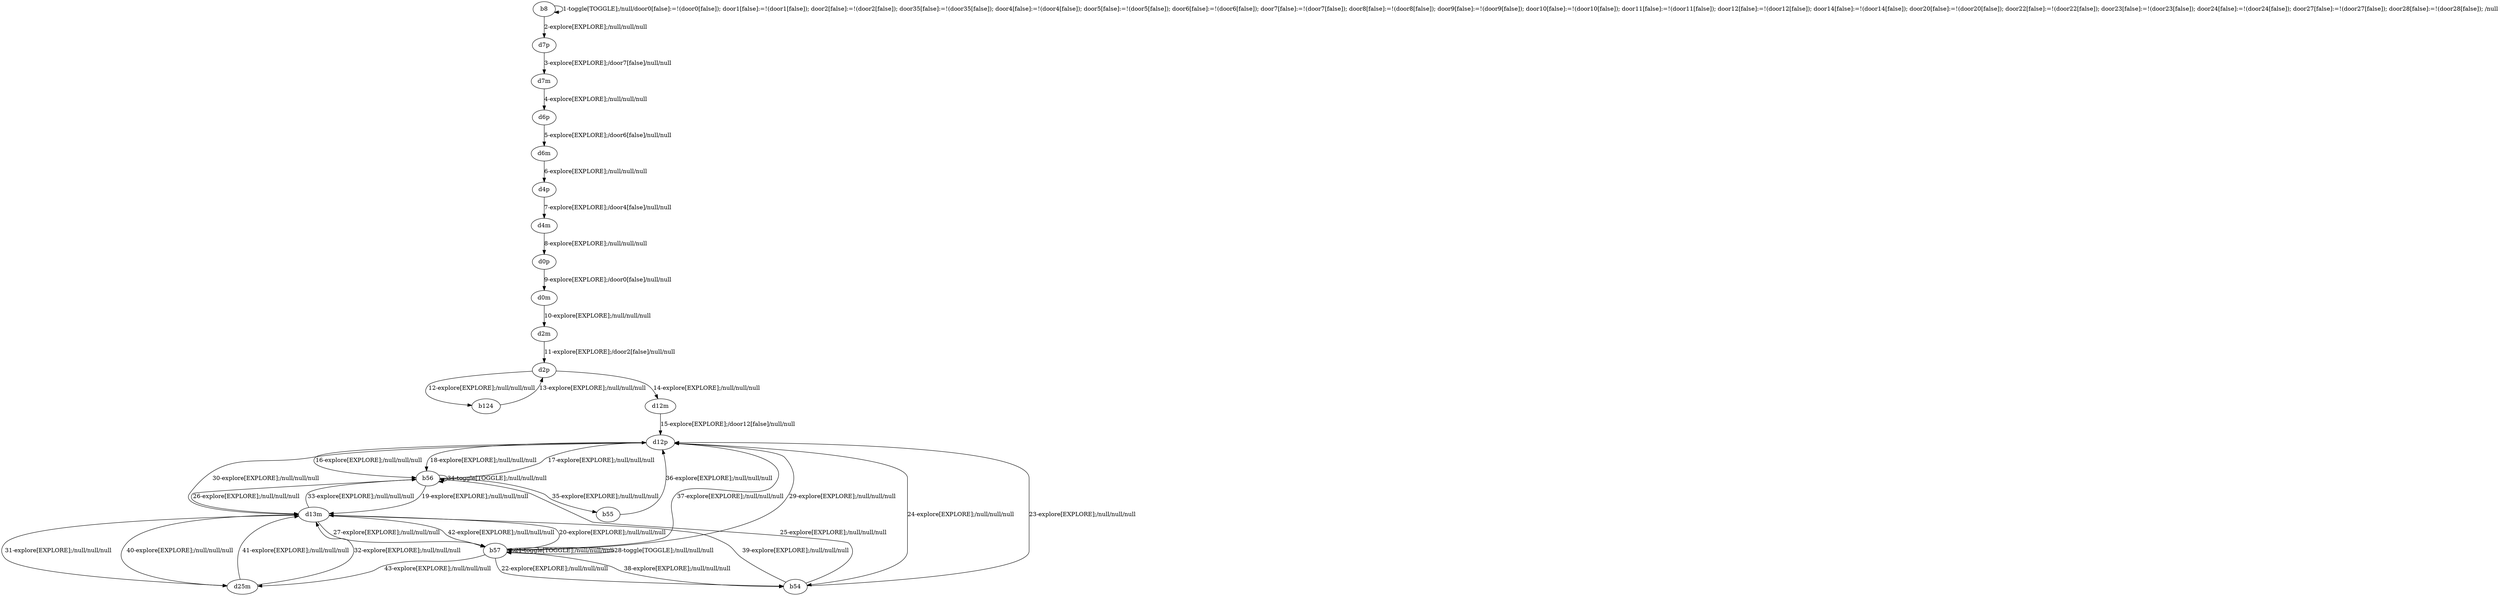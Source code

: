 # Total number of goals covered by this test: 6
# b56 --> d12p
# d12p --> b56
# b56 --> d13m
# b54 --> d12p
# d12p --> b54
# b54 --> b56

digraph g {
"b8" -> "b8" [label = "1-toggle[TOGGLE];/null/door0[false]:=!(door0[false]); door1[false]:=!(door1[false]); door2[false]:=!(door2[false]); door35[false]:=!(door35[false]); door4[false]:=!(door4[false]); door5[false]:=!(door5[false]); door6[false]:=!(door6[false]); door7[false]:=!(door7[false]); door8[false]:=!(door8[false]); door9[false]:=!(door9[false]); door10[false]:=!(door10[false]); door11[false]:=!(door11[false]); door12[false]:=!(door12[false]); door14[false]:=!(door14[false]); door20[false]:=!(door20[false]); door22[false]:=!(door22[false]); door23[false]:=!(door23[false]); door24[false]:=!(door24[false]); door27[false]:=!(door27[false]); door28[false]:=!(door28[false]); /null"];
"b8" -> "d7p" [label = "2-explore[EXPLORE];/null/null/null"];
"d7p" -> "d7m" [label = "3-explore[EXPLORE];/door7[false]/null/null"];
"d7m" -> "d6p" [label = "4-explore[EXPLORE];/null/null/null"];
"d6p" -> "d6m" [label = "5-explore[EXPLORE];/door6[false]/null/null"];
"d6m" -> "d4p" [label = "6-explore[EXPLORE];/null/null/null"];
"d4p" -> "d4m" [label = "7-explore[EXPLORE];/door4[false]/null/null"];
"d4m" -> "d0p" [label = "8-explore[EXPLORE];/null/null/null"];
"d0p" -> "d0m" [label = "9-explore[EXPLORE];/door0[false]/null/null"];
"d0m" -> "d2m" [label = "10-explore[EXPLORE];/null/null/null"];
"d2m" -> "d2p" [label = "11-explore[EXPLORE];/door2[false]/null/null"];
"d2p" -> "b124" [label = "12-explore[EXPLORE];/null/null/null"];
"b124" -> "d2p" [label = "13-explore[EXPLORE];/null/null/null"];
"d2p" -> "d12m" [label = "14-explore[EXPLORE];/null/null/null"];
"d12m" -> "d12p" [label = "15-explore[EXPLORE];/door12[false]/null/null"];
"d12p" -> "b56" [label = "16-explore[EXPLORE];/null/null/null"];
"b56" -> "d12p" [label = "17-explore[EXPLORE];/null/null/null"];
"d12p" -> "b56" [label = "18-explore[EXPLORE];/null/null/null"];
"b56" -> "d13m" [label = "19-explore[EXPLORE];/null/null/null"];
"d13m" -> "b57" [label = "20-explore[EXPLORE];/null/null/null"];
"b57" -> "b57" [label = "21-toggle[TOGGLE];/null/null/null"];
"b57" -> "b54" [label = "22-explore[EXPLORE];/null/null/null"];
"b54" -> "d12p" [label = "23-explore[EXPLORE];/null/null/null"];
"d12p" -> "b54" [label = "24-explore[EXPLORE];/null/null/null"];
"b54" -> "b56" [label = "25-explore[EXPLORE];/null/null/null"];
"b56" -> "d13m" [label = "26-explore[EXPLORE];/null/null/null"];
"d13m" -> "b57" [label = "27-explore[EXPLORE];/null/null/null"];
"b57" -> "b57" [label = "28-toggle[TOGGLE];/null/null/null"];
"b57" -> "d12p" [label = "29-explore[EXPLORE];/null/null/null"];
"d12p" -> "d13m" [label = "30-explore[EXPLORE];/null/null/null"];
"d13m" -> "d25m" [label = "31-explore[EXPLORE];/null/null/null"];
"d25m" -> "d13m" [label = "32-explore[EXPLORE];/null/null/null"];
"d13m" -> "b56" [label = "33-explore[EXPLORE];/null/null/null"];
"b56" -> "b56" [label = "34-toggle[TOGGLE];/null/null/null"];
"b56" -> "b55" [label = "35-explore[EXPLORE];/null/null/null"];
"b55" -> "d12p" [label = "36-explore[EXPLORE];/null/null/null"];
"d12p" -> "b57" [label = "37-explore[EXPLORE];/null/null/null"];
"b57" -> "b54" [label = "38-explore[EXPLORE];/null/null/null"];
"b54" -> "d13m" [label = "39-explore[EXPLORE];/null/null/null"];
"d13m" -> "d25m" [label = "40-explore[EXPLORE];/null/null/null"];
"d25m" -> "d13m" [label = "41-explore[EXPLORE];/null/null/null"];
"d13m" -> "b57" [label = "42-explore[EXPLORE];/null/null/null"];
"b57" -> "d25m" [label = "43-explore[EXPLORE];/null/null/null"];
}